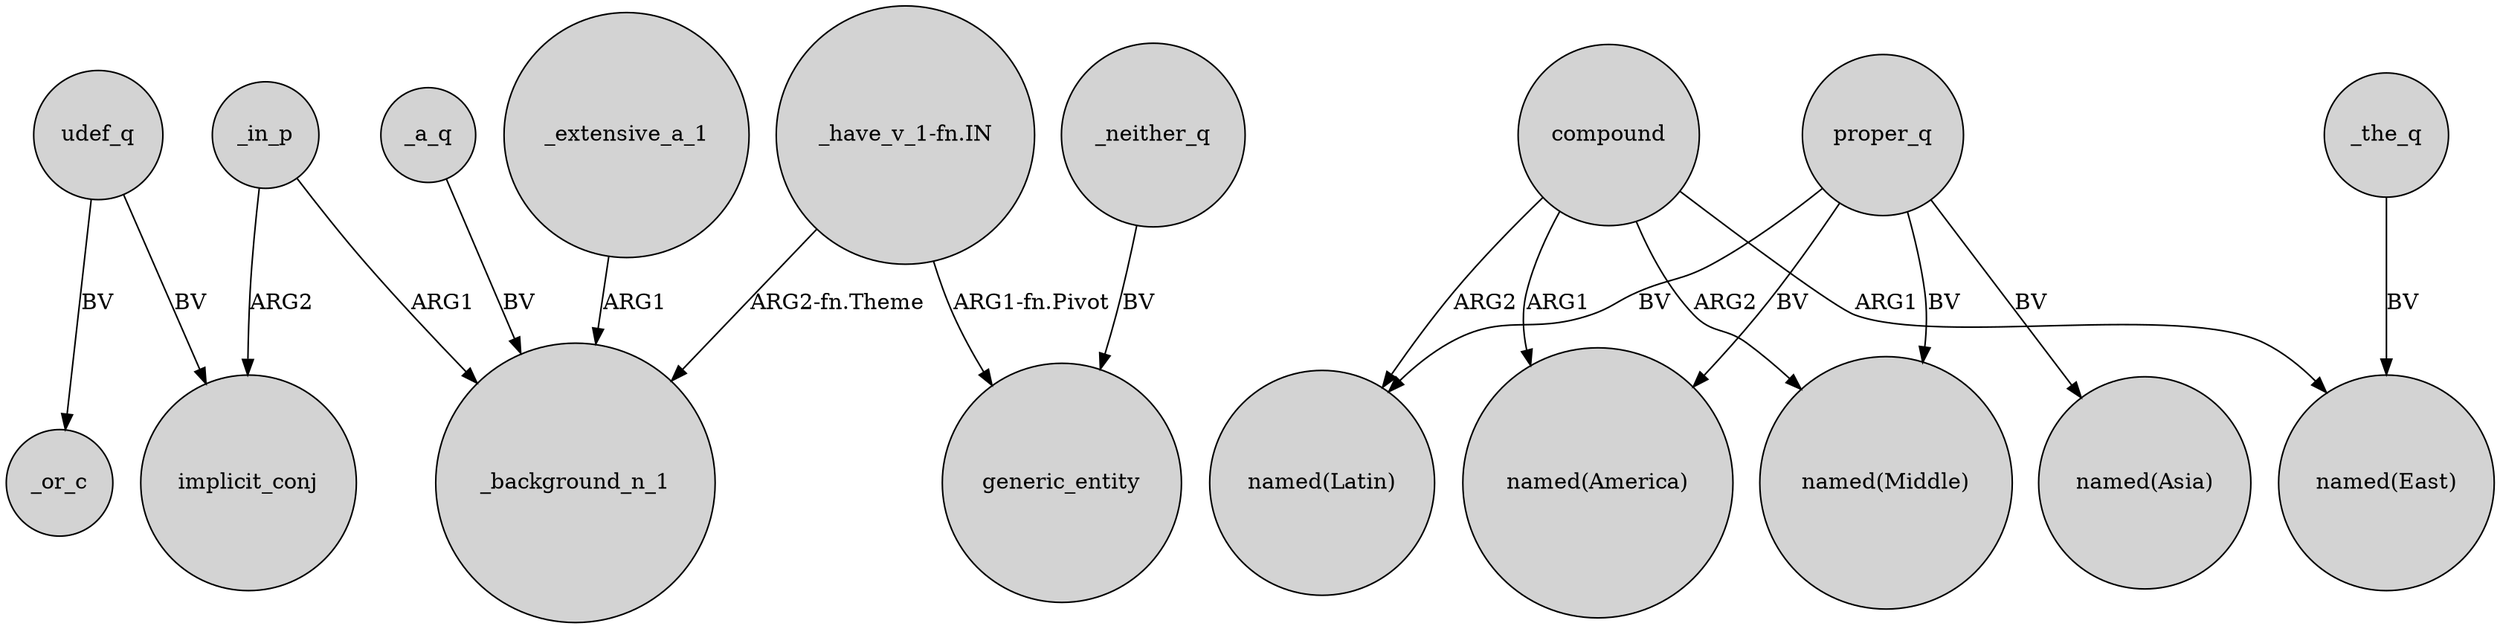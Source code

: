 digraph {
	node [shape=circle style=filled]
	_extensive_a_1 -> _background_n_1 [label=ARG1]
	_in_p -> implicit_conj [label=ARG2]
	compound -> "named(Latin)" [label=ARG2]
	compound -> "named(America)" [label=ARG1]
	proper_q -> "named(America)" [label=BV]
	compound -> "named(Middle)" [label=ARG2]
	proper_q -> "named(Middle)" [label=BV]
	udef_q -> _or_c [label=BV]
	"_have_v_1-fn.IN" -> generic_entity [label="ARG1-fn.Pivot"]
	udef_q -> implicit_conj [label=BV]
	proper_q -> "named(Latin)" [label=BV]
	_the_q -> "named(East)" [label=BV]
	compound -> "named(East)" [label=ARG1]
	"_have_v_1-fn.IN" -> _background_n_1 [label="ARG2-fn.Theme"]
	_in_p -> _background_n_1 [label=ARG1]
	proper_q -> "named(Asia)" [label=BV]
	_a_q -> _background_n_1 [label=BV]
	_neither_q -> generic_entity [label=BV]
}
